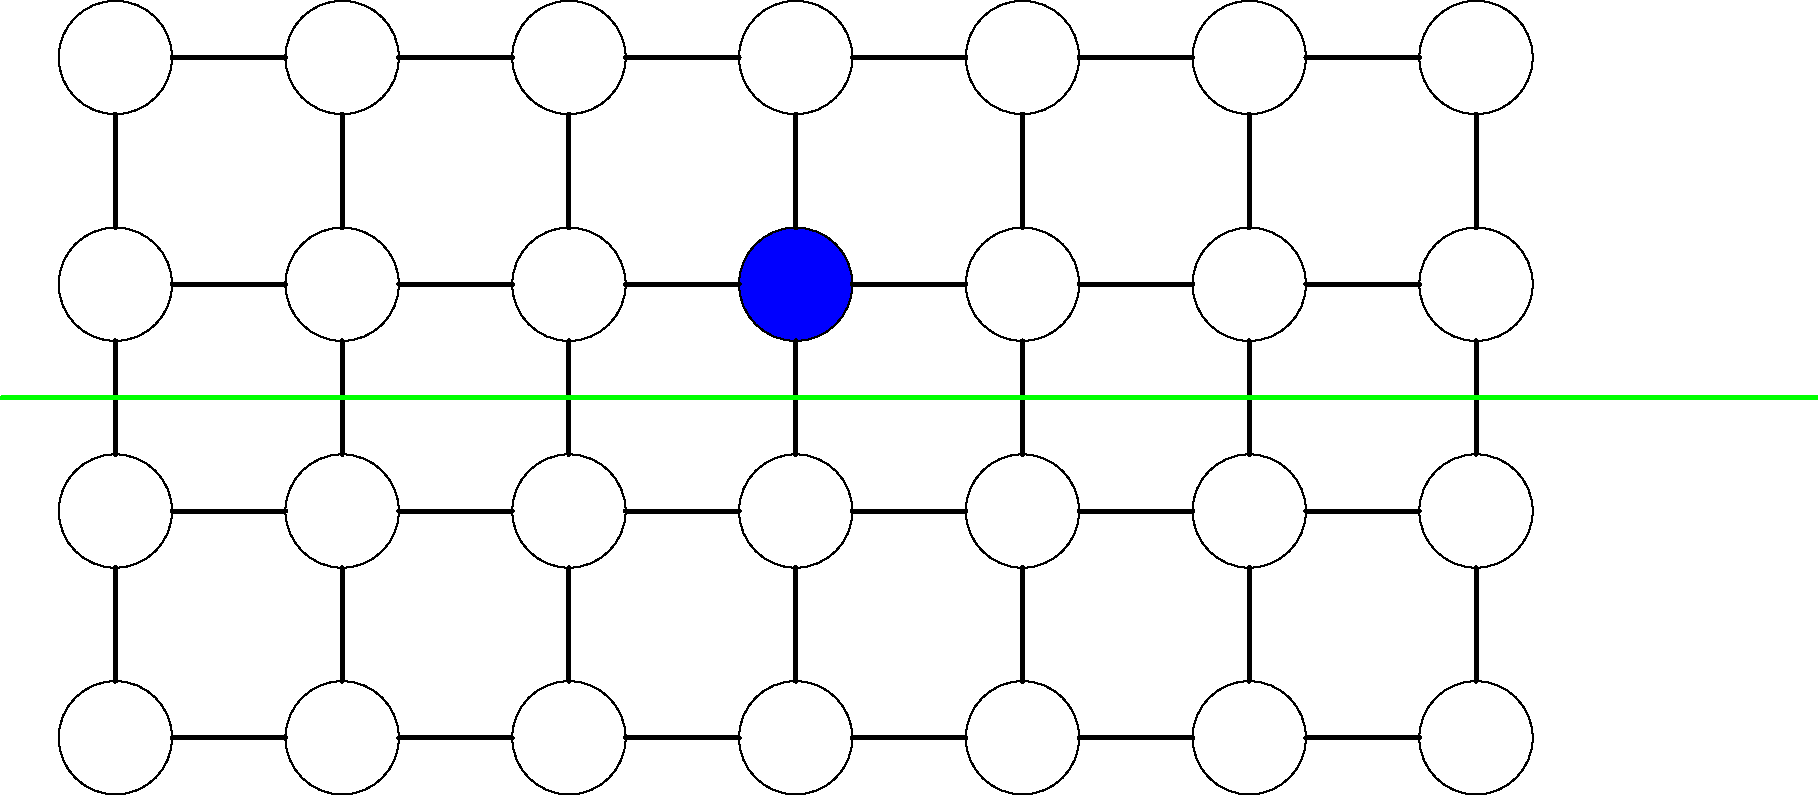 settings.outformat ="png";
unitsize(2cm);

import graph;
void vertex(int n, int m, pen c){
    filldraw(circle((2*n, 2*m), 1/2), c);
}

void grid(int n, int m){
    for (int i = 0; i<n-1; ++i){
        for (int j = 0; j<m; ++j){
            draw((2*i +1/2, 2*j) -- (2*i + 3/2, 2*j), linewidth(2));
        }
    }
    for (int i = 0; i<n; ++i){
        for (int j = 0; j<m-1; ++j){
            draw((2*i, 2*j+1/2) -- (2*i, 2*j + 3/2), linewidth(2));
        }
    }
}

vertex(0, 0, white);
vertex(0, 1, white);
vertex(0, 2, white);
vertex(0, 3, white);
vertex(1, 0, white);
vertex(1, 1, white);
vertex(1, 2, white);
vertex(1, 3, white);
vertex(2, 0, white);
vertex(2, 1, white);
vertex(2, 2, white);
vertex(2, 3, white);
vertex(3, 0, white);
vertex(3, 1, white);
vertex(3, 2, blue);
vertex(3, 3, white);
vertex(4, 0, white);
vertex(4, 1, white);
vertex(4, 2, white);
vertex(4, 3, white);
vertex(5, 0, white);
vertex(5, 1, white);
vertex(5, 2, white);
vertex(5, 3, white);
vertex(6, 0, white);
vertex(6, 1, white);
vertex(6, 2, white);
vertex(6, 3, white);
grid(7, 4);

draw((-1, 3) -- (15, 3), linewidth(2) + green);
